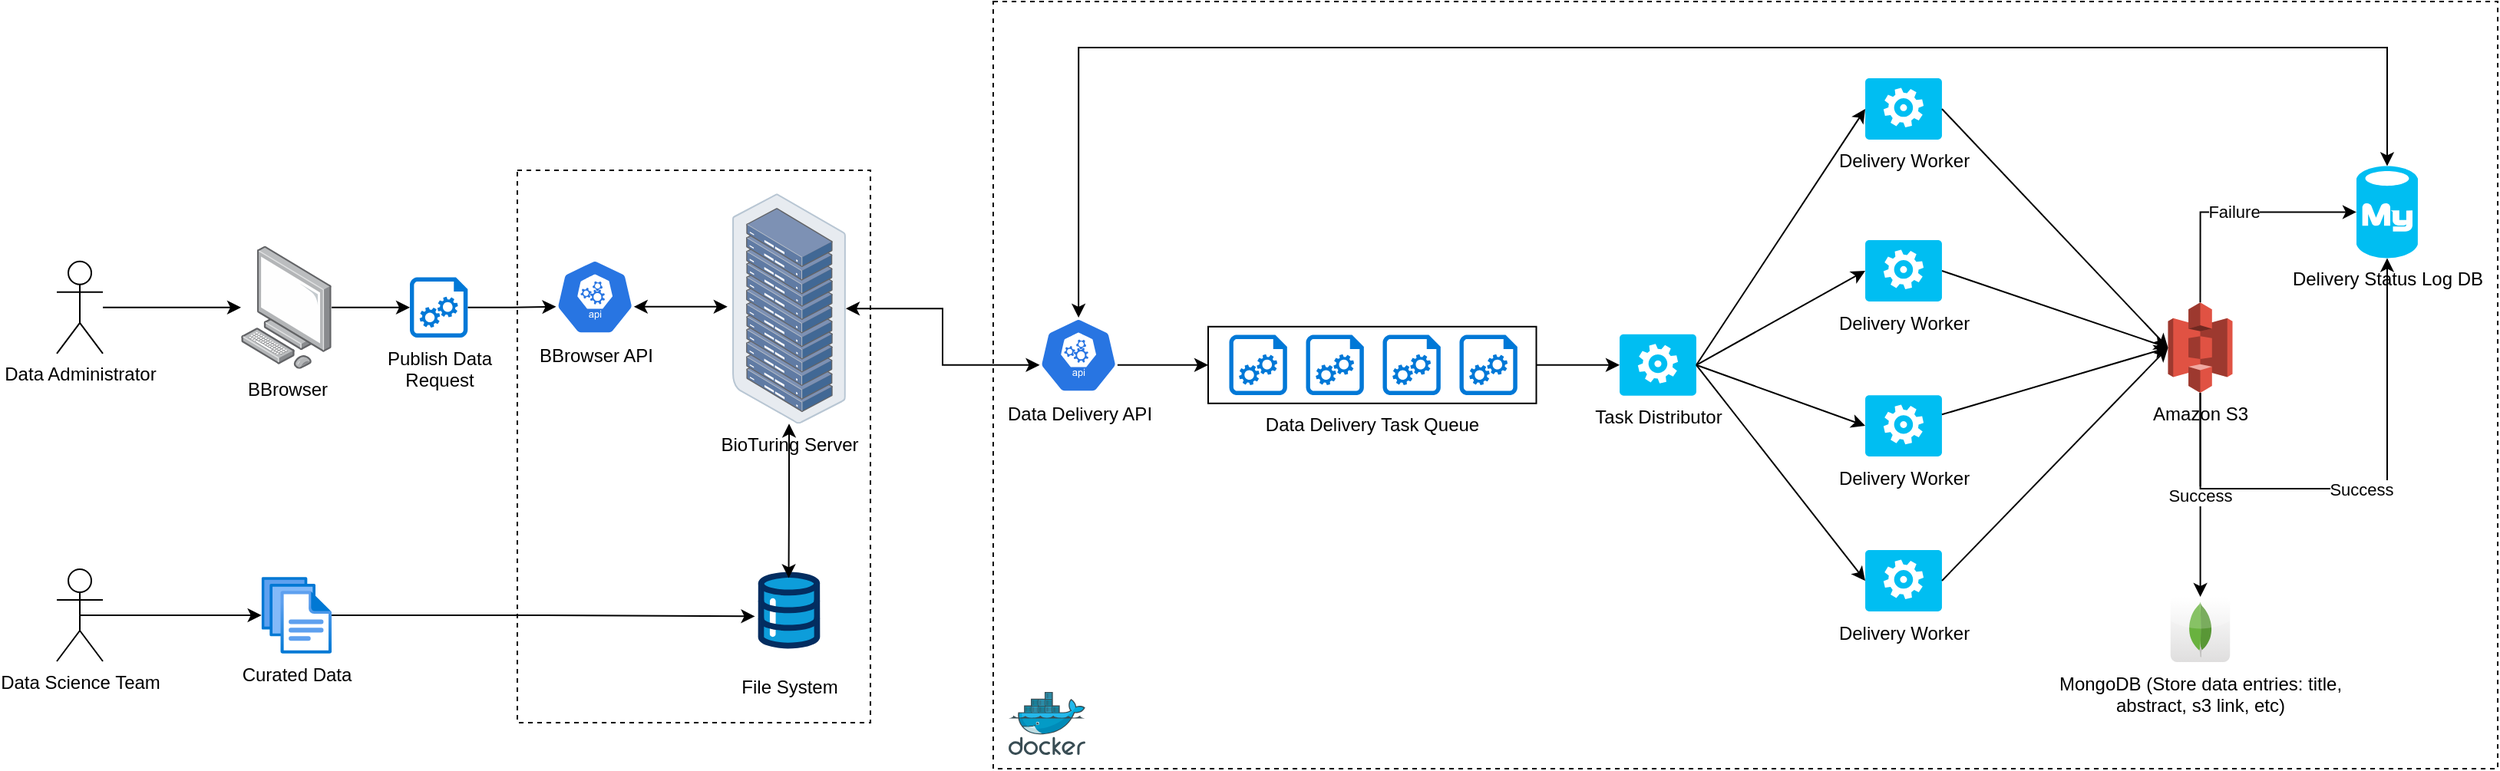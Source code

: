 <mxfile version="22.0.2" type="device">
  <diagram name="Page-1" id="F0XwoyQ3lqNc3LvD0mNE">
    <mxGraphModel dx="2049" dy="1194" grid="1" gridSize="10" guides="1" tooltips="1" connect="1" arrows="1" fold="1" page="1" pageScale="1" pageWidth="850" pageHeight="1100" math="0" shadow="0">
      <root>
        <mxCell id="0" />
        <mxCell id="1" parent="0" />
        <mxCell id="DhWCyM13J9A1nExANPJX-71" value="" style="rounded=0;whiteSpace=wrap;html=1;fillColor=none;dashed=1;" vertex="1" parent="1">
          <mxGeometry x="370" y="230" width="230" height="360" as="geometry" />
        </mxCell>
        <mxCell id="DhWCyM13J9A1nExANPJX-69" value="" style="rounded=0;whiteSpace=wrap;html=1;fillColor=none;dashed=1;" vertex="1" parent="1">
          <mxGeometry x="680" y="120" width="980" height="500" as="geometry" />
        </mxCell>
        <mxCell id="DhWCyM13J9A1nExANPJX-21" style="edgeStyle=orthogonalEdgeStyle;rounded=0;orthogonalLoop=1;jettySize=auto;html=1;" edge="1" parent="1" source="DhWCyM13J9A1nExANPJX-2" target="DhWCyM13J9A1nExANPJX-6">
          <mxGeometry relative="1" as="geometry" />
        </mxCell>
        <mxCell id="DhWCyM13J9A1nExANPJX-2" value="Data Administrator" style="shape=umlActor;verticalLabelPosition=bottom;verticalAlign=top;html=1;" vertex="1" parent="1">
          <mxGeometry x="70" y="289.4" width="30" height="60" as="geometry" />
        </mxCell>
        <mxCell id="DhWCyM13J9A1nExANPJX-4" value="BioTuring Server" style="image;points=[];aspect=fixed;html=1;align=center;shadow=0;dashed=0;image=img/lib/allied_telesis/storage/Datacenter_Server_Rack.svg;" vertex="1" parent="1">
          <mxGeometry x="510" y="245.1" width="73.99" height="150" as="geometry" />
        </mxCell>
        <mxCell id="DhWCyM13J9A1nExANPJX-6" value="BBrowser" style="image;points=[];aspect=fixed;html=1;align=center;shadow=0;dashed=0;image=img/lib/allied_telesis/computer_and_terminals/Personal_Computer.svg;" vertex="1" parent="1">
          <mxGeometry x="190" y="279.4" width="59.03" height="80" as="geometry" />
        </mxCell>
        <mxCell id="DhWCyM13J9A1nExANPJX-9" value="File System" style="verticalLabelPosition=bottom;aspect=fixed;html=1;shape=mxgraph.salesforce.data;fillColor=default;fontColor=#000000;strokeColor=#001DBC;" vertex="1" parent="1">
          <mxGeometry x="526.74" y="491.7" width="40.5" height="50" as="geometry" />
        </mxCell>
        <mxCell id="DhWCyM13J9A1nExANPJX-16" style="edgeStyle=orthogonalEdgeStyle;rounded=0;orthogonalLoop=1;jettySize=auto;html=1;exitX=0.5;exitY=0.5;exitDx=0;exitDy=0;exitPerimeter=0;" edge="1" parent="1" source="DhWCyM13J9A1nExANPJX-10" target="DhWCyM13J9A1nExANPJX-12">
          <mxGeometry relative="1" as="geometry" />
        </mxCell>
        <mxCell id="DhWCyM13J9A1nExANPJX-10" value="Data Science Team" style="shape=umlActor;verticalLabelPosition=bottom;verticalAlign=top;html=1;" vertex="1" parent="1">
          <mxGeometry x="70" y="490" width="30" height="60" as="geometry" />
        </mxCell>
        <mxCell id="DhWCyM13J9A1nExANPJX-12" value="Curated Data" style="image;aspect=fixed;html=1;points=[];align=center;fontSize=12;image=img/lib/azure2/general/Files.svg;" vertex="1" parent="1">
          <mxGeometry x="203.32" y="495" width="45.71" height="50" as="geometry" />
        </mxCell>
        <mxCell id="DhWCyM13J9A1nExANPJX-18" style="edgeStyle=orthogonalEdgeStyle;rounded=0;orthogonalLoop=1;jettySize=auto;html=1;entryX=-0.051;entryY=0.58;entryDx=0;entryDy=0;entryPerimeter=0;" edge="1" parent="1" source="DhWCyM13J9A1nExANPJX-12" target="DhWCyM13J9A1nExANPJX-9">
          <mxGeometry relative="1" as="geometry" />
        </mxCell>
        <mxCell id="DhWCyM13J9A1nExANPJX-19" style="edgeStyle=orthogonalEdgeStyle;rounded=0;orthogonalLoop=1;jettySize=auto;html=1;entryX=0.494;entryY=0.08;entryDx=0;entryDy=0;entryPerimeter=0;startArrow=classic;startFill=1;" edge="1" parent="1" source="DhWCyM13J9A1nExANPJX-4" target="DhWCyM13J9A1nExANPJX-9">
          <mxGeometry relative="1" as="geometry" />
        </mxCell>
        <mxCell id="DhWCyM13J9A1nExANPJX-60" value="Success" style="edgeStyle=orthogonalEdgeStyle;rounded=0;orthogonalLoop=1;jettySize=auto;html=1;exitX=0.5;exitY=1;exitDx=0;exitDy=0;exitPerimeter=0;" edge="1" parent="1" source="DhWCyM13J9A1nExANPJX-22" target="DhWCyM13J9A1nExANPJX-23">
          <mxGeometry relative="1" as="geometry" />
        </mxCell>
        <mxCell id="DhWCyM13J9A1nExANPJX-22" value="Amazon S3" style="outlineConnect=0;dashed=0;verticalLabelPosition=bottom;verticalAlign=top;align=center;html=1;shape=mxgraph.aws3.s3;fillColor=#E05243;gradientColor=none;" vertex="1" parent="1">
          <mxGeometry x="1445.25" y="316.16" width="42" height="58.9" as="geometry" />
        </mxCell>
        <mxCell id="DhWCyM13J9A1nExANPJX-23" value="MongoDB (Store data entries: title, &lt;br&gt;abstract, s3 link, etc)" style="dashed=0;outlineConnect=0;html=1;align=center;labelPosition=center;verticalLabelPosition=bottom;verticalAlign=top;shape=mxgraph.webicons.mongodb;gradientColor=#DFDEDE" vertex="1" parent="1">
          <mxGeometry x="1446.88" y="508" width="38.75" height="42.5" as="geometry" />
        </mxCell>
        <mxCell id="DhWCyM13J9A1nExANPJX-28" value="Data Delivery Task Queue" style="rounded=0;whiteSpace=wrap;html=1;verticalAlign=top;fillColor=none;labelPosition=center;verticalLabelPosition=bottom;align=center;" vertex="1" parent="1">
          <mxGeometry x="820" y="331.9" width="213.75" height="50" as="geometry" />
        </mxCell>
        <mxCell id="DhWCyM13J9A1nExANPJX-24" value="Delivery Status Log DB" style="verticalLabelPosition=bottom;html=1;verticalAlign=top;align=center;strokeColor=none;fillColor=#00BEF2;shape=mxgraph.azure.mysql_database;" vertex="1" parent="1">
          <mxGeometry x="1568" y="227.24" width="40" height="60" as="geometry" />
        </mxCell>
        <mxCell id="DhWCyM13J9A1nExANPJX-26" value="" style="sketch=0;aspect=fixed;pointerEvents=1;shadow=0;dashed=0;html=1;strokeColor=none;labelPosition=center;verticalLabelPosition=bottom;verticalAlign=top;align=center;shape=mxgraph.azure.startup_task;fillColor=#0078D7;" vertex="1" parent="1">
          <mxGeometry x="833.75" y="337.24" width="37.74" height="39.32" as="geometry" />
        </mxCell>
        <mxCell id="DhWCyM13J9A1nExANPJX-30" value="" style="sketch=0;aspect=fixed;pointerEvents=1;shadow=0;dashed=0;html=1;strokeColor=none;labelPosition=center;verticalLabelPosition=bottom;verticalAlign=top;align=center;shape=mxgraph.azure.startup_task;fillColor=#0078D7;" vertex="1" parent="1">
          <mxGeometry x="883.75" y="337.24" width="37.74" height="39.32" as="geometry" />
        </mxCell>
        <mxCell id="DhWCyM13J9A1nExANPJX-31" value="" style="sketch=0;aspect=fixed;pointerEvents=1;shadow=0;dashed=0;html=1;strokeColor=none;labelPosition=center;verticalLabelPosition=bottom;verticalAlign=top;align=center;shape=mxgraph.azure.startup_task;fillColor=#0078D7;" vertex="1" parent="1">
          <mxGeometry x="933.75" y="337.24" width="37.74" height="39.32" as="geometry" />
        </mxCell>
        <mxCell id="DhWCyM13J9A1nExANPJX-32" value="" style="sketch=0;aspect=fixed;pointerEvents=1;shadow=0;dashed=0;html=1;strokeColor=none;labelPosition=center;verticalLabelPosition=bottom;verticalAlign=top;align=center;shape=mxgraph.azure.startup_task;fillColor=#0078D7;" vertex="1" parent="1">
          <mxGeometry x="983.75" y="337.24" width="37.74" height="39.32" as="geometry" />
        </mxCell>
        <mxCell id="DhWCyM13J9A1nExANPJX-34" value="Publish Data &lt;br&gt;Request" style="sketch=0;aspect=fixed;pointerEvents=1;shadow=0;dashed=0;html=1;strokeColor=none;labelPosition=center;verticalLabelPosition=bottom;verticalAlign=top;align=center;shape=mxgraph.azure.startup_task;fillColor=#0078D7;" vertex="1" parent="1">
          <mxGeometry x="300" y="299.74" width="37.74" height="39.32" as="geometry" />
        </mxCell>
        <mxCell id="DhWCyM13J9A1nExANPJX-35" style="edgeStyle=orthogonalEdgeStyle;rounded=0;orthogonalLoop=1;jettySize=auto;html=1;entryX=0;entryY=0.5;entryDx=0;entryDy=0;entryPerimeter=0;" edge="1" parent="1" source="DhWCyM13J9A1nExANPJX-6" target="DhWCyM13J9A1nExANPJX-34">
          <mxGeometry relative="1" as="geometry" />
        </mxCell>
        <mxCell id="DhWCyM13J9A1nExANPJX-40" value="BBrowser API" style="sketch=0;html=1;dashed=0;whitespace=wrap;fillColor=#2875E2;strokeColor=#ffffff;points=[[0.005,0.63,0],[0.1,0.2,0],[0.9,0.2,0],[0.5,0,0],[0.995,0.63,0],[0.72,0.99,0],[0.5,1,0],[0.28,0.99,0]];verticalLabelPosition=bottom;align=center;verticalAlign=top;shape=mxgraph.kubernetes.icon;prIcon=api" vertex="1" parent="1">
          <mxGeometry x="395" y="288" width="51.13" height="49.06" as="geometry" />
        </mxCell>
        <mxCell id="DhWCyM13J9A1nExANPJX-41" style="edgeStyle=orthogonalEdgeStyle;rounded=0;orthogonalLoop=1;jettySize=auto;html=1;exitX=1;exitY=0.5;exitDx=0;exitDy=0;exitPerimeter=0;entryX=0.005;entryY=0.63;entryDx=0;entryDy=0;entryPerimeter=0;" edge="1" parent="1" source="DhWCyM13J9A1nExANPJX-34" target="DhWCyM13J9A1nExANPJX-40">
          <mxGeometry relative="1" as="geometry" />
        </mxCell>
        <mxCell id="DhWCyM13J9A1nExANPJX-43" style="edgeStyle=orthogonalEdgeStyle;rounded=0;orthogonalLoop=1;jettySize=auto;html=1;exitX=0.995;exitY=0.63;exitDx=0;exitDy=0;exitPerimeter=0;entryX=-0.042;entryY=0.492;entryDx=0;entryDy=0;entryPerimeter=0;startArrow=classic;startFill=1;" edge="1" parent="1" source="DhWCyM13J9A1nExANPJX-40" target="DhWCyM13J9A1nExANPJX-4">
          <mxGeometry relative="1" as="geometry" />
        </mxCell>
        <mxCell id="DhWCyM13J9A1nExANPJX-44" value="Task Distributor" style="verticalLabelPosition=bottom;html=1;verticalAlign=top;align=center;strokeColor=none;fillColor=#00BEF2;shape=mxgraph.azure.worker_role;" vertex="1" parent="1">
          <mxGeometry x="1088" y="336.9" width="50" height="40" as="geometry" />
        </mxCell>
        <mxCell id="DhWCyM13J9A1nExANPJX-45" value="Delivery Worker" style="verticalLabelPosition=bottom;html=1;verticalAlign=top;align=center;strokeColor=none;fillColor=#00BEF2;shape=mxgraph.azure.worker_role;" vertex="1" parent="1">
          <mxGeometry x="1248" y="376.56" width="50" height="40" as="geometry" />
        </mxCell>
        <mxCell id="DhWCyM13J9A1nExANPJX-56" style="rounded=0;orthogonalLoop=1;jettySize=auto;html=1;exitX=1;exitY=0.5;exitDx=0;exitDy=0;exitPerimeter=0;entryX=0;entryY=0.5;entryDx=0;entryDy=0;entryPerimeter=0;" edge="1" parent="1" source="DhWCyM13J9A1nExANPJX-46" target="DhWCyM13J9A1nExANPJX-22">
          <mxGeometry relative="1" as="geometry" />
        </mxCell>
        <mxCell id="DhWCyM13J9A1nExANPJX-46" value="Delivery Worker" style="verticalLabelPosition=bottom;html=1;verticalAlign=top;align=center;strokeColor=none;fillColor=#00BEF2;shape=mxgraph.azure.worker_role;" vertex="1" parent="1">
          <mxGeometry x="1248" y="275.5" width="50" height="40" as="geometry" />
        </mxCell>
        <mxCell id="DhWCyM13J9A1nExANPJX-47" value="Delivery Worker" style="verticalLabelPosition=bottom;html=1;verticalAlign=top;align=center;strokeColor=none;fillColor=#00BEF2;shape=mxgraph.azure.worker_role;" vertex="1" parent="1">
          <mxGeometry x="1248" y="477.5" width="50" height="40" as="geometry" />
        </mxCell>
        <mxCell id="DhWCyM13J9A1nExANPJX-49" value="Delivery Worker" style="verticalLabelPosition=bottom;html=1;verticalAlign=top;align=center;strokeColor=none;fillColor=#00BEF2;shape=mxgraph.azure.worker_role;" vertex="1" parent="1">
          <mxGeometry x="1248" y="170" width="50" height="40" as="geometry" />
        </mxCell>
        <mxCell id="DhWCyM13J9A1nExANPJX-50" style="edgeStyle=orthogonalEdgeStyle;rounded=0;orthogonalLoop=1;jettySize=auto;html=1;exitX=1;exitY=0.5;exitDx=0;exitDy=0;entryX=0;entryY=0.5;entryDx=0;entryDy=0;entryPerimeter=0;" edge="1" parent="1" source="DhWCyM13J9A1nExANPJX-28" target="DhWCyM13J9A1nExANPJX-44">
          <mxGeometry relative="1" as="geometry" />
        </mxCell>
        <mxCell id="DhWCyM13J9A1nExANPJX-51" style="rounded=0;orthogonalLoop=1;jettySize=auto;html=1;exitX=1;exitY=0.5;exitDx=0;exitDy=0;exitPerimeter=0;entryX=0;entryY=0.5;entryDx=0;entryDy=0;entryPerimeter=0;" edge="1" parent="1" source="DhWCyM13J9A1nExANPJX-44" target="DhWCyM13J9A1nExANPJX-49">
          <mxGeometry relative="1" as="geometry" />
        </mxCell>
        <mxCell id="DhWCyM13J9A1nExANPJX-52" style="rounded=0;orthogonalLoop=1;jettySize=auto;html=1;exitX=1;exitY=0.5;exitDx=0;exitDy=0;exitPerimeter=0;entryX=0;entryY=0.5;entryDx=0;entryDy=0;entryPerimeter=0;" edge="1" parent="1" source="DhWCyM13J9A1nExANPJX-44" target="DhWCyM13J9A1nExANPJX-46">
          <mxGeometry relative="1" as="geometry" />
        </mxCell>
        <mxCell id="DhWCyM13J9A1nExANPJX-53" style="rounded=0;orthogonalLoop=1;jettySize=auto;html=1;exitX=1;exitY=0.5;exitDx=0;exitDy=0;exitPerimeter=0;entryX=0;entryY=0.5;entryDx=0;entryDy=0;entryPerimeter=0;" edge="1" parent="1" source="DhWCyM13J9A1nExANPJX-44" target="DhWCyM13J9A1nExANPJX-45">
          <mxGeometry relative="1" as="geometry" />
        </mxCell>
        <mxCell id="DhWCyM13J9A1nExANPJX-54" style="rounded=0;orthogonalLoop=1;jettySize=auto;html=1;exitX=1;exitY=0.5;exitDx=0;exitDy=0;exitPerimeter=0;entryX=0;entryY=0.5;entryDx=0;entryDy=0;entryPerimeter=0;" edge="1" parent="1" source="DhWCyM13J9A1nExANPJX-44" target="DhWCyM13J9A1nExANPJX-47">
          <mxGeometry relative="1" as="geometry" />
        </mxCell>
        <mxCell id="DhWCyM13J9A1nExANPJX-55" style="rounded=0;orthogonalLoop=1;jettySize=auto;html=1;exitX=1;exitY=0.5;exitDx=0;exitDy=0;exitPerimeter=0;entryX=0;entryY=0.5;entryDx=0;entryDy=0;entryPerimeter=0;" edge="1" parent="1" source="DhWCyM13J9A1nExANPJX-49" target="DhWCyM13J9A1nExANPJX-22">
          <mxGeometry relative="1" as="geometry" />
        </mxCell>
        <mxCell id="DhWCyM13J9A1nExANPJX-57" style="rounded=0;orthogonalLoop=1;jettySize=auto;html=1;entryX=0;entryY=0.5;entryDx=0;entryDy=0;entryPerimeter=0;" edge="1" parent="1" source="DhWCyM13J9A1nExANPJX-45" target="DhWCyM13J9A1nExANPJX-22">
          <mxGeometry relative="1" as="geometry" />
        </mxCell>
        <mxCell id="DhWCyM13J9A1nExANPJX-58" style="rounded=0;orthogonalLoop=1;jettySize=auto;html=1;exitX=1;exitY=0.5;exitDx=0;exitDy=0;exitPerimeter=0;entryX=0;entryY=0.5;entryDx=0;entryDy=0;entryPerimeter=0;" edge="1" parent="1" source="DhWCyM13J9A1nExANPJX-47" target="DhWCyM13J9A1nExANPJX-22">
          <mxGeometry relative="1" as="geometry" />
        </mxCell>
        <mxCell id="DhWCyM13J9A1nExANPJX-61" value="Failure" style="edgeStyle=orthogonalEdgeStyle;rounded=0;orthogonalLoop=1;jettySize=auto;html=1;exitX=0.5;exitY=0;exitDx=0;exitDy=0;exitPerimeter=0;entryX=0;entryY=0.5;entryDx=0;entryDy=0;entryPerimeter=0;" edge="1" parent="1" source="DhWCyM13J9A1nExANPJX-22" target="DhWCyM13J9A1nExANPJX-24">
          <mxGeometry relative="1" as="geometry" />
        </mxCell>
        <mxCell id="DhWCyM13J9A1nExANPJX-62" value="Success" style="edgeStyle=orthogonalEdgeStyle;rounded=0;orthogonalLoop=1;jettySize=auto;html=1;exitX=0.5;exitY=1;exitDx=0;exitDy=0;exitPerimeter=0;entryX=0.5;entryY=1;entryDx=0;entryDy=0;entryPerimeter=0;" edge="1" parent="1" source="DhWCyM13J9A1nExANPJX-22" target="DhWCyM13J9A1nExANPJX-24">
          <mxGeometry relative="1" as="geometry">
            <Array as="points">
              <mxPoint x="1466" y="437.5" />
              <mxPoint x="1588" y="437.5" />
            </Array>
          </mxGeometry>
        </mxCell>
        <mxCell id="DhWCyM13J9A1nExANPJX-64" value="" style="image;sketch=0;aspect=fixed;html=1;points=[];align=center;fontSize=12;image=img/lib/mscae/Docker.svg;" vertex="1" parent="1">
          <mxGeometry x="690" y="570" width="50" height="41" as="geometry" />
        </mxCell>
        <mxCell id="DhWCyM13J9A1nExANPJX-68" style="edgeStyle=orthogonalEdgeStyle;rounded=0;orthogonalLoop=1;jettySize=auto;html=1;exitX=0.995;exitY=0.63;exitDx=0;exitDy=0;exitPerimeter=0;entryX=0;entryY=0.5;entryDx=0;entryDy=0;" edge="1" parent="1" source="DhWCyM13J9A1nExANPJX-65" target="DhWCyM13J9A1nExANPJX-28">
          <mxGeometry relative="1" as="geometry" />
        </mxCell>
        <mxCell id="DhWCyM13J9A1nExANPJX-65" value="Data Delivery API" style="sketch=0;html=1;dashed=0;whitespace=wrap;fillColor=#2875E2;strokeColor=#ffffff;points=[[0.005,0.63,0],[0.1,0.2,0],[0.9,0.2,0],[0.5,0,0],[0.995,0.63,0],[0.72,0.99,0],[0.5,1,0],[0.28,0.99,0]];verticalLabelPosition=bottom;align=center;verticalAlign=top;shape=mxgraph.kubernetes.icon;prIcon=api" vertex="1" parent="1">
          <mxGeometry x="710" y="326" width="51.13" height="49.06" as="geometry" />
        </mxCell>
        <mxCell id="DhWCyM13J9A1nExANPJX-67" style="edgeStyle=orthogonalEdgeStyle;rounded=0;orthogonalLoop=1;jettySize=auto;html=1;entryX=0.005;entryY=0.63;entryDx=0;entryDy=0;entryPerimeter=0;startArrow=classic;startFill=1;" edge="1" parent="1" source="DhWCyM13J9A1nExANPJX-4" target="DhWCyM13J9A1nExANPJX-65">
          <mxGeometry relative="1" as="geometry" />
        </mxCell>
        <mxCell id="DhWCyM13J9A1nExANPJX-70" style="edgeStyle=orthogonalEdgeStyle;rounded=0;orthogonalLoop=1;jettySize=auto;html=1;entryX=0.5;entryY=0;entryDx=0;entryDy=0;entryPerimeter=0;exitX=0.5;exitY=0;exitDx=0;exitDy=0;exitPerimeter=0;startArrow=classic;startFill=1;" edge="1" parent="1" source="DhWCyM13J9A1nExANPJX-65" target="DhWCyM13J9A1nExANPJX-24">
          <mxGeometry relative="1" as="geometry">
            <Array as="points">
              <mxPoint x="736" y="150" />
              <mxPoint x="1588" y="150" />
            </Array>
          </mxGeometry>
        </mxCell>
      </root>
    </mxGraphModel>
  </diagram>
</mxfile>
